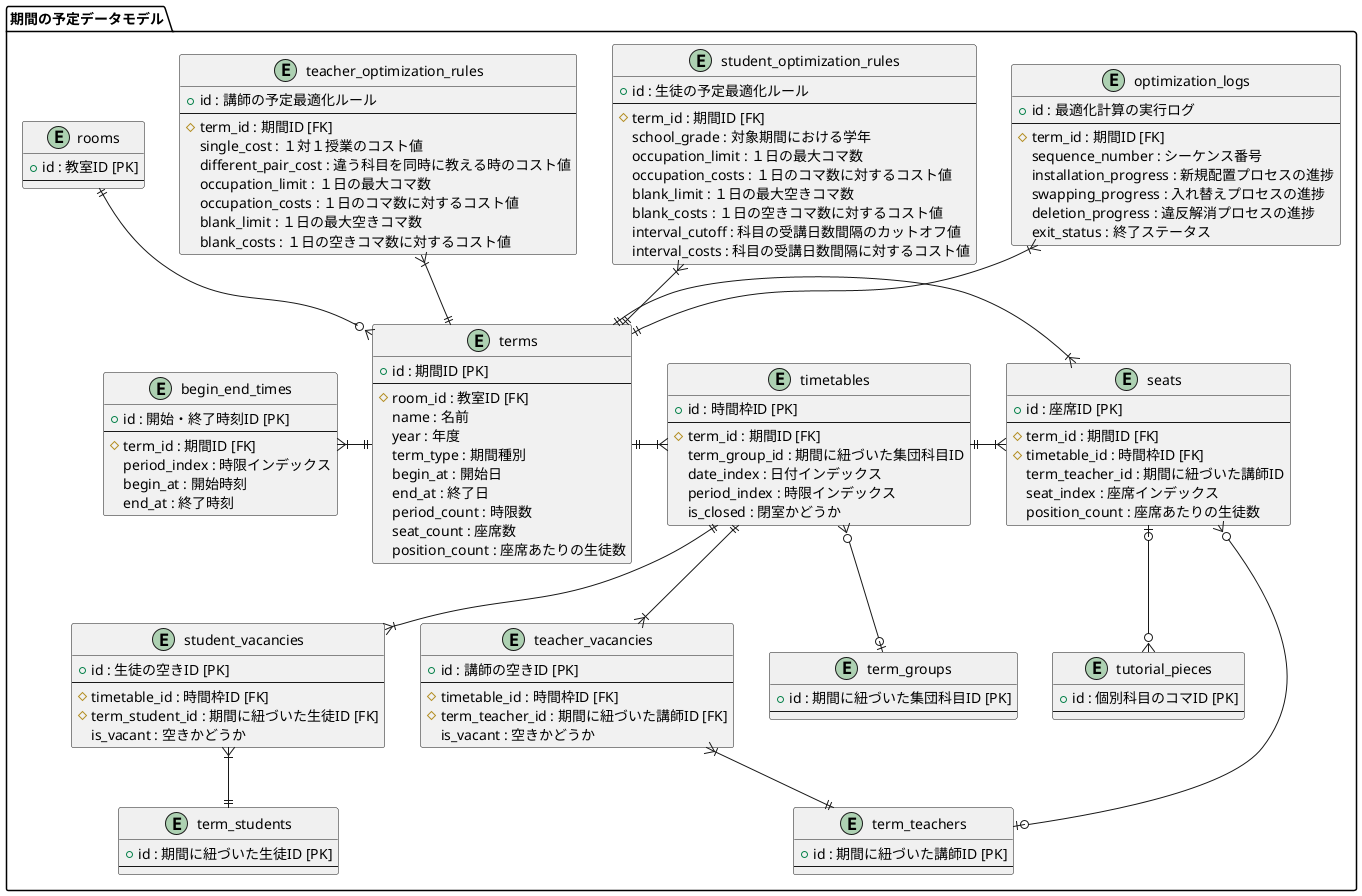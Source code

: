 @startuml term_schedule_data_model

package "期間の予定データモデル" {
  entity "rooms" #F0F0F0 {
    + id : 教室ID [PK]
    --
  }

  entity "terms" {
    + id : 期間ID [PK]
    --
    # room_id : 教室ID [FK]
    name : 名前
    year : 年度
    term_type : 期間種別
    begin_at : 開始日
    end_at : 終了日
    period_count : 時限数
    seat_count : 座席数
    position_count : 座席あたりの生徒数
  }

  entity "student_optimization_rules" {
    + id : 生徒の予定最適化ルール
    --
    # term_id : 期間ID [FK]
    school_grade : 対象期間における学年
    occupation_limit : １日の最大コマ数
    occupation_costs : １日のコマ数に対するコスト値
    blank_limit : １日の最大空きコマ数
    blank_costs : １日の空きコマ数に対するコスト値
    interval_cutoff : 科目の受講日数間隔のカットオフ値
    interval_costs : 科目の受講日数間隔に対するコスト値
  }

  entity "teacher_optimization_rules" {
    + id : 講師の予定最適化ルール
    --
    # term_id : 期間ID [FK]
    single_cost : １対１授業のコスト値
    different_pair_cost : 違う科目を同時に教える時のコスト値
    occupation_limit : １日の最大コマ数
    occupation_costs : １日のコマ数に対するコスト値
    blank_limit : １日の最大空きコマ数
    blank_costs : １日の空きコマ数に対するコスト値
  }

  entity "optimization_logs" {
    + id : 最適化計算の実行ログ
    --
    # term_id : 期間ID [FK]
    sequence_number : シーケンス番号
    installation_progress : 新規配置プロセスの進捗
    swapping_progress : 入れ替えプロセスの進捗
    deletion_progress : 違反解消プロセスの進捗
    exit_status : 終了ステータス
  }

  entity "term_students" #F0F0F0 {
    + id : 期間に紐づいた生徒ID [PK]
    --
  }

  entity "term_teachers" #F0F0F0 {
    + id : 期間に紐づいた講師ID [PK]
    --
  }

  entity "term_groups" #F0F0F0 {
    + id : 期間に紐づいた集団科目ID [PK]
    --
  }

  entity "tutorial_pieces" #F0F0F0 {
    + id : 個別科目のコマID [PK]
    --
  }

  entity "begin_end_times" {
    + id : 開始・終了時刻ID [PK]
    --
    # term_id : 期間ID [FK]
    period_index : 時限インデックス
    begin_at : 開始時刻
    end_at : 終了時刻
  }

  entity "timetables" {
    + id : 時間枠ID [PK]
    --
    # term_id : 期間ID [FK]
    term_group_id : 期間に紐づいた集団科目ID
    date_index : 日付インデックス
    period_index : 時限インデックス
    is_closed : 閉室かどうか
  }

  entity "seats" {
    + id : 座席ID [PK]
    --
    # term_id : 期間ID [FK]
    # timetable_id : 時間枠ID [FK]
    term_teacher_id : 期間に紐づいた講師ID
    seat_index : 座席インデックス
    position_count : 座席あたりの生徒数
  }

  entity "student_vacancies" {
    + id : 生徒の空きID [PK]
    --
    # timetable_id : 時間枠ID [FK]
    # term_student_id : 期間に紐づいた生徒ID [FK]
    is_vacant : 空きかどうか
  }

  entity "teacher_vacancies" {
    + id : 講師の空きID [PK]
    --
    # timetable_id : 時間枠ID [FK]
    # term_teacher_id : 期間に紐づいた講師ID [FK]
    is_vacant : 空きかどうか
  }
}

rooms ||-do-o{ terms
terms ||-up-|{ teacher_optimization_rules
terms ||-up-|{ student_optimization_rules 
terms ||-up-|{ optimization_logs 
terms ||-le-|{ begin_end_times
terms ||-ri-|{ timetables
terms ||-ri-|{ seats
timetables ||-ri-|{ seats
timetables ||-do-|{ student_vacancies
timetables ||-do-|{ teacher_vacancies
term_students ||-up-|{ student_vacancies
term_teachers ||-up-|{ teacher_vacancies
term_groups |o-up-o{ timetables
seats }o-do-o| term_teachers
seats |o-do-o{ tutorial_pieces
@enduml
